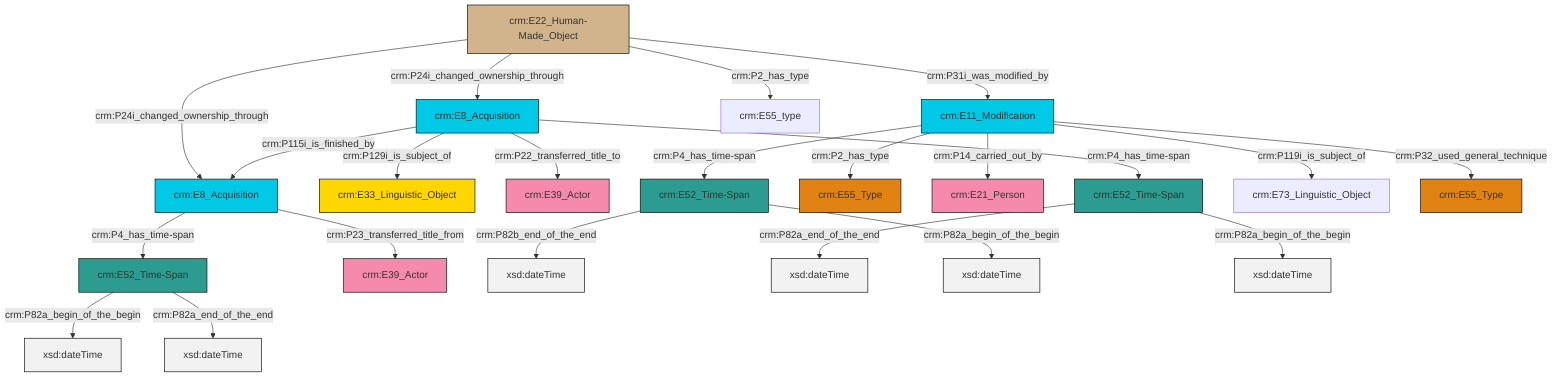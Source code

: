 graph TD
classDef Literal fill:#f2f2f2,stroke:#000000;
classDef CRM_Entity fill:#FFFFFF,stroke:#000000;
classDef Temporal_Entity fill:#00C9E6, stroke:#000000;
classDef Type fill:#E18312, stroke:#000000;
classDef Time-Span fill:#2C9C91, stroke:#000000;
classDef Appellation fill:#FFEB7F, stroke:#000000;
classDef Place fill:#008836, stroke:#000000;
classDef Persistent_Item fill:#B266B2, stroke:#000000;
classDef Conceptual_Object fill:#FFD700, stroke:#000000;
classDef Physical_Thing fill:#D2B48C, stroke:#000000;
classDef Actor fill:#f58aad, stroke:#000000;
classDef PC_Classes fill:#4ce600, stroke:#000000;
classDef Multi fill:#cccccc,stroke:#000000;

0["crm:E8_Acquisition"]:::Temporal_Entity -->|crm:P4_has_time-span| 1["crm:E52_Time-Span"]:::Time-Span
2["crm:E8_Acquisition"]:::Temporal_Entity -->|crm:P129i_is_subject_of| 3["crm:E33_Linguistic_Object"]:::Conceptual_Object
7["crm:E22_Human-Made_Object"]:::Physical_Thing -->|crm:P24i_changed_ownership_through| 2["crm:E8_Acquisition"]:::Temporal_Entity
10["crm:E52_Time-Span"]:::Time-Span -->|crm:P82b_end_of_the_end| 11[xsd:dateTime]:::Literal
7["crm:E22_Human-Made_Object"]:::Physical_Thing -->|crm:P31i_was_modified_by| 12["crm:E11_Modification"]:::Temporal_Entity
12["crm:E11_Modification"]:::Temporal_Entity -->|crm:P14_carried_out_by| 15["crm:E21_Person"]:::Actor
17["crm:E52_Time-Span"]:::Time-Span -->|crm:P82a_end_of_the_end| 18[xsd:dateTime]:::Literal
12["crm:E11_Modification"]:::Temporal_Entity -->|crm:P4_has_time-span| 10["crm:E52_Time-Span"]:::Time-Span
0["crm:E8_Acquisition"]:::Temporal_Entity -->|crm:P23_transferred_title_from| 8["crm:E39_Actor"]:::Actor
10["crm:E52_Time-Span"]:::Time-Span -->|crm:P82a_begin_of_the_begin| 21[xsd:dateTime]:::Literal
12["crm:E11_Modification"]:::Temporal_Entity -->|crm:P119i_is_subject_of| 22["crm:E73_Linguistic_Object"]:::Default
1["crm:E52_Time-Span"]:::Time-Span -->|crm:P82a_begin_of_the_begin| 23[xsd:dateTime]:::Literal
12["crm:E11_Modification"]:::Temporal_Entity -->|crm:P2_has_type| 13["crm:E55_Type"]:::Type
12["crm:E11_Modification"]:::Temporal_Entity -->|crm:P32_used_general_technique| 25["crm:E55_Type"]:::Type
7["crm:E22_Human-Made_Object"]:::Physical_Thing -->|crm:P2_has_type| 26["crm:E55_type"]:::Default
2["crm:E8_Acquisition"]:::Temporal_Entity -->|crm:P115i_is_finished_by| 0["crm:E8_Acquisition"]:::Temporal_Entity
2["crm:E8_Acquisition"]:::Temporal_Entity -->|crm:P22_transferred_title_to| 5["crm:E39_Actor"]:::Actor
7["crm:E22_Human-Made_Object"]:::Physical_Thing -->|crm:P24i_changed_ownership_through| 0["crm:E8_Acquisition"]:::Temporal_Entity
17["crm:E52_Time-Span"]:::Time-Span -->|crm:P82a_begin_of_the_begin| 31[xsd:dateTime]:::Literal
1["crm:E52_Time-Span"]:::Time-Span -->|crm:P82a_end_of_the_end| 32[xsd:dateTime]:::Literal
2["crm:E8_Acquisition"]:::Temporal_Entity -->|crm:P4_has_time-span| 17["crm:E52_Time-Span"]:::Time-Span